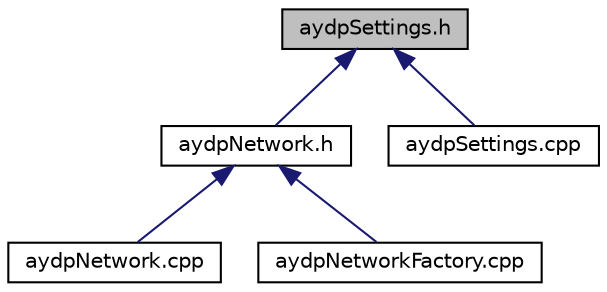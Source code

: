 digraph "aydpSettings.h"
{
  edge [fontname="Helvetica",fontsize="10",labelfontname="Helvetica",labelfontsize="10"];
  node [fontname="Helvetica",fontsize="10",shape=record];
  Node1 [label="aydpSettings.h",height=0.2,width=0.4,color="black", fillcolor="grey75", style="filled" fontcolor="black"];
  Node1 -> Node2 [dir="back",color="midnightblue",fontsize="10",style="solid"];
  Node2 [label="aydpNetwork.h",height=0.2,width=0.4,color="black", fillcolor="white", style="filled",URL="$aydp_network_8h.html"];
  Node2 -> Node3 [dir="back",color="midnightblue",fontsize="10",style="solid"];
  Node3 [label="aydpNetwork.cpp",height=0.2,width=0.4,color="black", fillcolor="white", style="filled",URL="$aydp_network_8cpp.html"];
  Node2 -> Node4 [dir="back",color="midnightblue",fontsize="10",style="solid"];
  Node4 [label="aydpNetworkFactory.cpp",height=0.2,width=0.4,color="black", fillcolor="white", style="filled",URL="$aydp_network_factory_8cpp.html"];
  Node1 -> Node5 [dir="back",color="midnightblue",fontsize="10",style="solid"];
  Node5 [label="aydpSettings.cpp",height=0.2,width=0.4,color="black", fillcolor="white", style="filled",URL="$aydp_settings_8cpp.html"];
}
